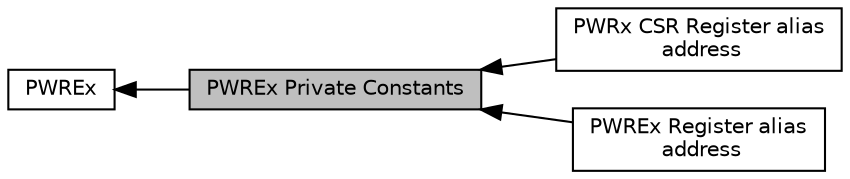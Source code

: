 digraph "PWREx Private Constants"
{
  edge [fontname="Helvetica",fontsize="10",labelfontname="Helvetica",labelfontsize="10"];
  node [fontname="Helvetica",fontsize="10",shape=box];
  rankdir=LR;
  Node2 [label="PWREx",height=0.2,width=0.4,color="black", fillcolor="white", style="filled",URL="$group___p_w_r_ex.html",tooltip="PWR HAL module driver."];
  Node1 [label="PWREx Private Constants",height=0.2,width=0.4,color="black", fillcolor="grey75", style="filled", fontcolor="black",tooltip=" "];
  Node4 [label="PWRx CSR Register alias\l address",height=0.2,width=0.4,color="black", fillcolor="white", style="filled",URL="$group___p_w_r_ex___c_s_r__register__alias.html",tooltip=" "];
  Node3 [label="PWREx Register alias\l address",height=0.2,width=0.4,color="black", fillcolor="white", style="filled",URL="$group___p_w_r_ex__register__alias__address.html",tooltip=" "];
  Node2->Node1 [shape=plaintext, dir="back", style="solid"];
  Node1->Node3 [shape=plaintext, dir="back", style="solid"];
  Node1->Node4 [shape=plaintext, dir="back", style="solid"];
}
